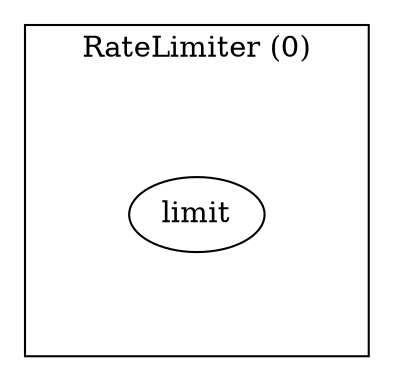 digraph  {
	subgraph cluster_s1 {
		label="RateLimiter (0)";margin="50.0";
		n2[label="limit"];
		{rank=same; n2;};
		
	}
	rankdir="LR";splines="ortho";
	
}

